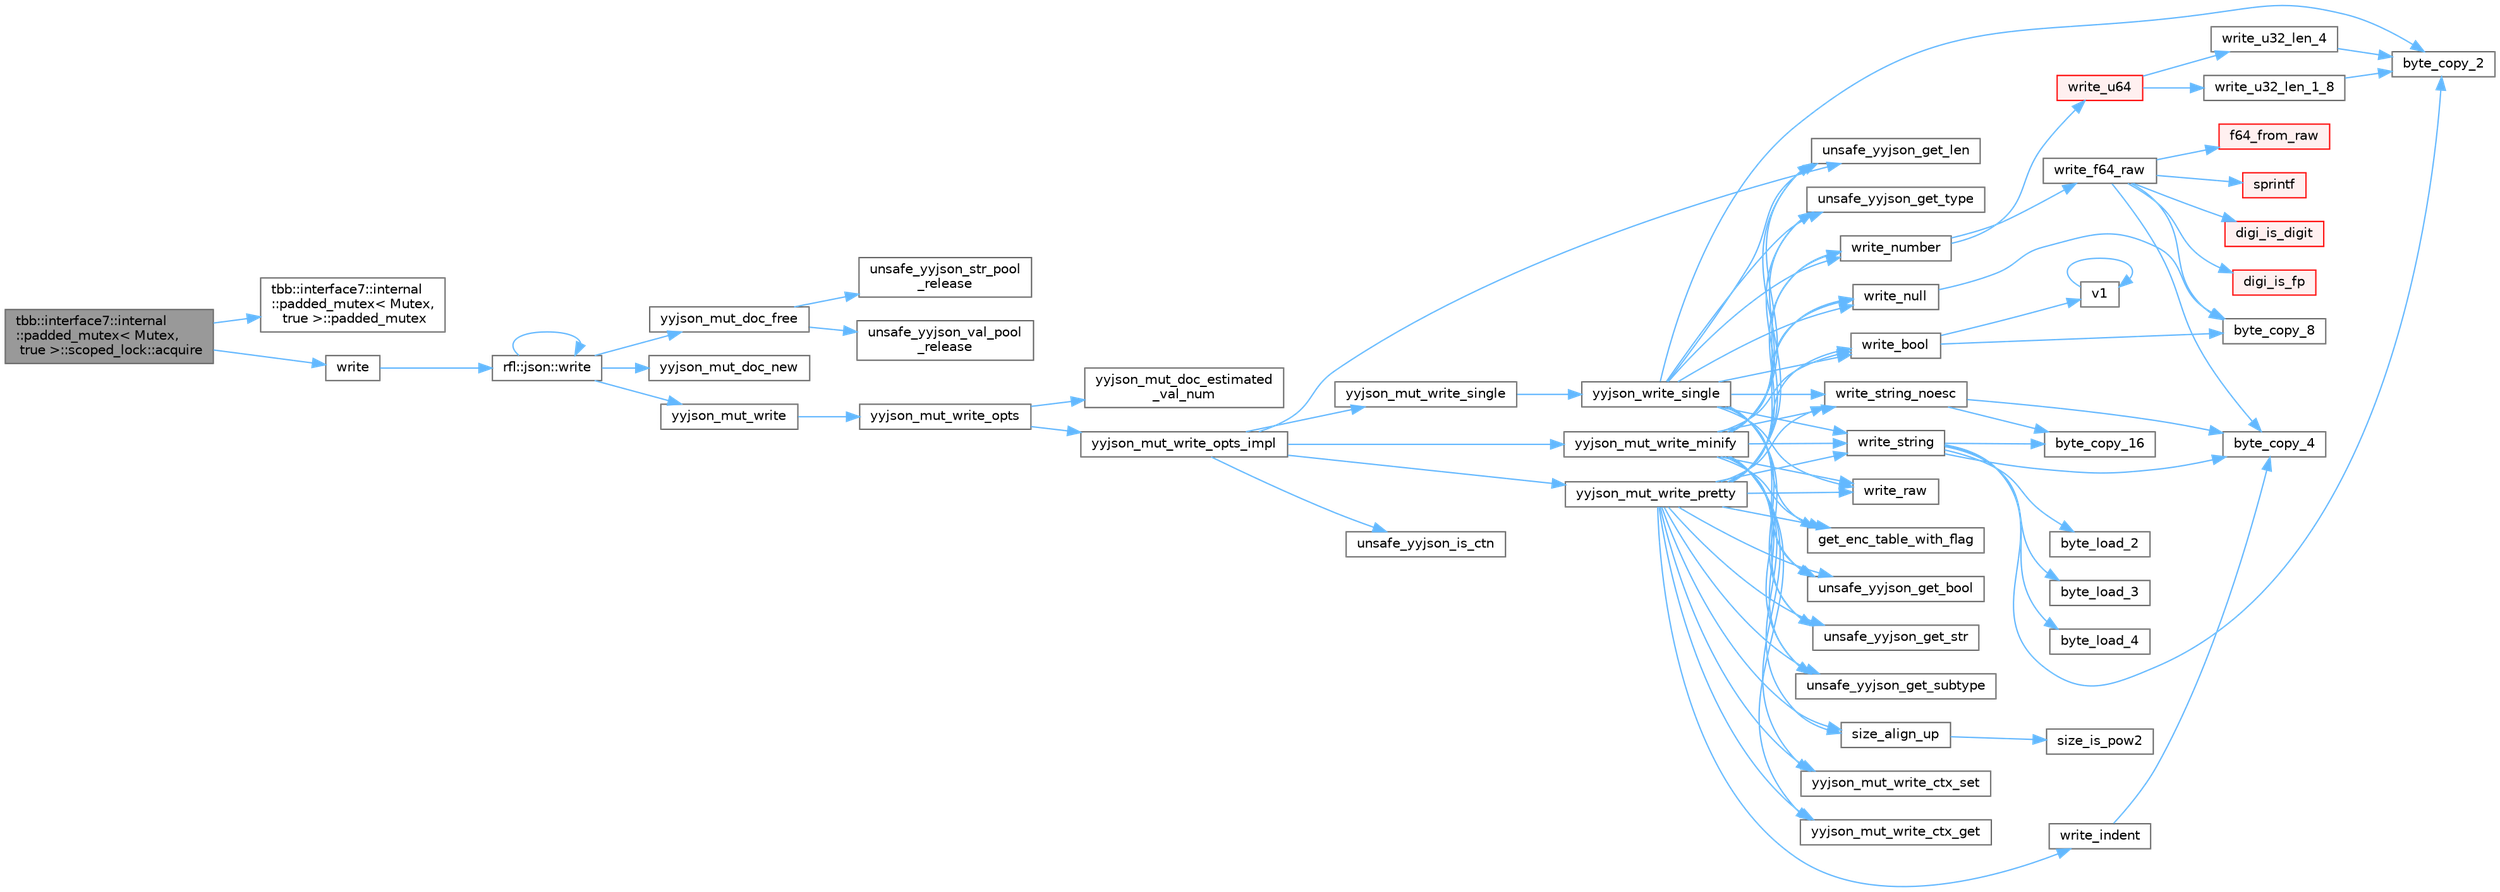 digraph "tbb::interface7::internal::padded_mutex&lt; Mutex, true &gt;::scoped_lock::acquire"
{
 // LATEX_PDF_SIZE
  bgcolor="transparent";
  edge [fontname=Helvetica,fontsize=10,labelfontname=Helvetica,labelfontsize=10];
  node [fontname=Helvetica,fontsize=10,shape=box,height=0.2,width=0.4];
  rankdir="LR";
  Node1 [id="Node000001",label="tbb::interface7::internal\l::padded_mutex\< Mutex,\l true \>::scoped_lock::acquire",height=0.2,width=0.4,color="gray40", fillcolor="grey60", style="filled", fontcolor="black",tooltip=" "];
  Node1 -> Node2 [id="edge1_Node000001_Node000002",color="steelblue1",style="solid",tooltip=" "];
  Node2 [id="Node000002",label="tbb::interface7::internal\l::padded_mutex\< Mutex,\l true \>::padded_mutex",height=0.2,width=0.4,color="grey40", fillcolor="white", style="filled",URL="$classtbb_1_1interface7_1_1internal_1_1padded__mutex_3_01_mutex_00_01true_01_4.html#a70abbc79d262c8ecd1cbcc46284ca419",tooltip=" "];
  Node1 -> Node3 [id="edge2_Node000001_Node000003",color="steelblue1",style="solid",tooltip=" "];
  Node3 [id="Node000003",label="write",height=0.2,width=0.4,color="grey40", fillcolor="white", style="filled",URL="$json_2write__and__read_8hpp.html#a8d72d49ed34d37da786334a55f22b909",tooltip=" "];
  Node3 -> Node4 [id="edge3_Node000003_Node000004",color="steelblue1",style="solid",tooltip=" "];
  Node4 [id="Node000004",label="rfl::json::write",height=0.2,width=0.4,color="grey40", fillcolor="white", style="filled",URL="$namespacerfl_1_1json.html#af39a23539424555b8c970d12a58e547f",tooltip="Returns a JSON string."];
  Node4 -> Node4 [id="edge4_Node000004_Node000004",color="steelblue1",style="solid",tooltip=" "];
  Node4 -> Node5 [id="edge5_Node000004_Node000005",color="steelblue1",style="solid",tooltip=" "];
  Node5 [id="Node000005",label="yyjson_mut_doc_free",height=0.2,width=0.4,color="grey40", fillcolor="white", style="filled",URL="$yyjson_8c.html#a473b53dd223f25a117a6fe3b543bfdb1",tooltip=" "];
  Node5 -> Node6 [id="edge6_Node000005_Node000006",color="steelblue1",style="solid",tooltip=" "];
  Node6 [id="Node000006",label="unsafe_yyjson_str_pool\l_release",height=0.2,width=0.4,color="grey40", fillcolor="white", style="filled",URL="$yyjson_8c.html#a68827985804124f8d26d256b07877cf9",tooltip=" "];
  Node5 -> Node7 [id="edge7_Node000005_Node000007",color="steelblue1",style="solid",tooltip=" "];
  Node7 [id="Node000007",label="unsafe_yyjson_val_pool\l_release",height=0.2,width=0.4,color="grey40", fillcolor="white", style="filled",URL="$yyjson_8c.html#a423ab190d8ce947af71ff1a45ab76805",tooltip=" "];
  Node4 -> Node8 [id="edge8_Node000004_Node000008",color="steelblue1",style="solid",tooltip=" "];
  Node8 [id="Node000008",label="yyjson_mut_doc_new",height=0.2,width=0.4,color="grey40", fillcolor="white", style="filled",URL="$yyjson_8c.html#a94a8c1c5f4e47e11e268d7f4c0e4cb1a",tooltip=" "];
  Node4 -> Node9 [id="edge9_Node000004_Node000009",color="steelblue1",style="solid",tooltip=" "];
  Node9 [id="Node000009",label="yyjson_mut_write",height=0.2,width=0.4,color="grey40", fillcolor="white", style="filled",URL="$yyjson_8h.html#a881e2ee3f487385810829df8bc675f1f",tooltip=" "];
  Node9 -> Node10 [id="edge10_Node000009_Node000010",color="steelblue1",style="solid",tooltip=" "];
  Node10 [id="Node000010",label="yyjson_mut_write_opts",height=0.2,width=0.4,color="grey40", fillcolor="white", style="filled",URL="$yyjson_8c.html#a43932e149602ddfcd9257648ea36e553",tooltip=" "];
  Node10 -> Node11 [id="edge11_Node000010_Node000011",color="steelblue1",style="solid",tooltip=" "];
  Node11 [id="Node000011",label="yyjson_mut_doc_estimated\l_val_num",height=0.2,width=0.4,color="grey40", fillcolor="white", style="filled",URL="$yyjson_8c.html#ac9cfbe501c1317baf92c53571c7333ee",tooltip=" "];
  Node10 -> Node12 [id="edge12_Node000010_Node000012",color="steelblue1",style="solid",tooltip=" "];
  Node12 [id="Node000012",label="yyjson_mut_write_opts_impl",height=0.2,width=0.4,color="grey40", fillcolor="white", style="filled",URL="$yyjson_8c.html#a9419498fed912dda63693d15ff91c74c",tooltip=" "];
  Node12 -> Node13 [id="edge13_Node000012_Node000013",color="steelblue1",style="solid",tooltip=" "];
  Node13 [id="Node000013",label="unsafe_yyjson_get_len",height=0.2,width=0.4,color="grey40", fillcolor="white", style="filled",URL="$yyjson_8h.html#a445bf8a7f9981e4797bf95db944ddf8f",tooltip=" "];
  Node12 -> Node14 [id="edge14_Node000012_Node000014",color="steelblue1",style="solid",tooltip=" "];
  Node14 [id="Node000014",label="unsafe_yyjson_is_ctn",height=0.2,width=0.4,color="grey40", fillcolor="white", style="filled",URL="$yyjson_8h.html#afe1e8995e63d29297d569c4a848bf5a2",tooltip=" "];
  Node12 -> Node15 [id="edge15_Node000012_Node000015",color="steelblue1",style="solid",tooltip=" "];
  Node15 [id="Node000015",label="yyjson_mut_write_minify",height=0.2,width=0.4,color="grey40", fillcolor="white", style="filled",URL="$yyjson_8c.html#a41b0f7caeaed5e6075fdbad6e37daa44",tooltip=" "];
  Node15 -> Node16 [id="edge16_Node000015_Node000016",color="steelblue1",style="solid",tooltip=" "];
  Node16 [id="Node000016",label="get_enc_table_with_flag",height=0.2,width=0.4,color="grey40", fillcolor="white", style="filled",URL="$yyjson_8c.html#a4b810e39a1c70f479ea48f4b6be239b0",tooltip=" "];
  Node15 -> Node17 [id="edge17_Node000015_Node000017",color="steelblue1",style="solid",tooltip=" "];
  Node17 [id="Node000017",label="size_align_up",height=0.2,width=0.4,color="grey40", fillcolor="white", style="filled",URL="$yyjson_8c.html#aee0ecba3f0e01a145a4bd084c40b53b6",tooltip=" "];
  Node17 -> Node18 [id="edge18_Node000017_Node000018",color="steelblue1",style="solid",tooltip=" "];
  Node18 [id="Node000018",label="size_is_pow2",height=0.2,width=0.4,color="grey40", fillcolor="white", style="filled",URL="$yyjson_8c.html#a9c435a75a5fc566d5382ba2646704a18",tooltip=" "];
  Node15 -> Node19 [id="edge19_Node000015_Node000019",color="steelblue1",style="solid",tooltip=" "];
  Node19 [id="Node000019",label="unsafe_yyjson_get_bool",height=0.2,width=0.4,color="grey40", fillcolor="white", style="filled",URL="$yyjson_8h.html#a3ef8c1e13a7f67eead2d945125769f90",tooltip=" "];
  Node15 -> Node13 [id="edge20_Node000015_Node000013",color="steelblue1",style="solid",tooltip=" "];
  Node15 -> Node20 [id="edge21_Node000015_Node000020",color="steelblue1",style="solid",tooltip=" "];
  Node20 [id="Node000020",label="unsafe_yyjson_get_str",height=0.2,width=0.4,color="grey40", fillcolor="white", style="filled",URL="$yyjson_8h.html#a879b3c14194afd5b60d663640998c020",tooltip=" "];
  Node15 -> Node21 [id="edge22_Node000015_Node000021",color="steelblue1",style="solid",tooltip=" "];
  Node21 [id="Node000021",label="unsafe_yyjson_get_subtype",height=0.2,width=0.4,color="grey40", fillcolor="white", style="filled",URL="$yyjson_8h.html#a735848e46f26bfe3dfb333c7f890205e",tooltip=" "];
  Node15 -> Node22 [id="edge23_Node000015_Node000022",color="steelblue1",style="solid",tooltip=" "];
  Node22 [id="Node000022",label="unsafe_yyjson_get_type",height=0.2,width=0.4,color="grey40", fillcolor="white", style="filled",URL="$yyjson_8h.html#a25aa2b2a33dccb9af7da4576b3cbe6ab",tooltip=" "];
  Node15 -> Node23 [id="edge24_Node000015_Node000023",color="steelblue1",style="solid",tooltip=" "];
  Node23 [id="Node000023",label="write_bool",height=0.2,width=0.4,color="grey40", fillcolor="white", style="filled",URL="$yyjson_8c.html#a8f48aafc5963521f3da75e2448f0d084",tooltip=" "];
  Node23 -> Node24 [id="edge25_Node000023_Node000024",color="steelblue1",style="solid",tooltip=" "];
  Node24 [id="Node000024",label="byte_copy_8",height=0.2,width=0.4,color="grey40", fillcolor="white", style="filled",URL="$yyjson_8c.html#a03dd49c937c12d9a85deaac184d25eb9",tooltip=" "];
  Node23 -> Node25 [id="edge26_Node000023_Node000025",color="steelblue1",style="solid",tooltip=" "];
  Node25 [id="Node000025",label="v1",height=0.2,width=0.4,color="grey40", fillcolor="white", style="filled",URL="$_tutorial___reshape_mat2_vec_8cpp.html#a10bd710692c91bc238f2e1da77730678",tooltip=" "];
  Node25 -> Node25 [id="edge27_Node000025_Node000025",color="steelblue1",style="solid",tooltip=" "];
  Node15 -> Node26 [id="edge28_Node000015_Node000026",color="steelblue1",style="solid",tooltip=" "];
  Node26 [id="Node000026",label="write_null",height=0.2,width=0.4,color="grey40", fillcolor="white", style="filled",URL="$yyjson_8c.html#a9ab2502373a7c2ad7decc10b76c47043",tooltip=" "];
  Node26 -> Node24 [id="edge29_Node000026_Node000024",color="steelblue1",style="solid",tooltip=" "];
  Node15 -> Node27 [id="edge30_Node000015_Node000027",color="steelblue1",style="solid",tooltip=" "];
  Node27 [id="Node000027",label="write_number",height=0.2,width=0.4,color="grey40", fillcolor="white", style="filled",URL="$yyjson_8c.html#a7a6eb98c82d060a1b4b1b25ae9169770",tooltip=" "];
  Node27 -> Node28 [id="edge31_Node000027_Node000028",color="steelblue1",style="solid",tooltip=" "];
  Node28 [id="Node000028",label="write_f64_raw",height=0.2,width=0.4,color="grey40", fillcolor="white", style="filled",URL="$yyjson_8c.html#a429024eddbd3335464adf309aef2db7f",tooltip=" "];
  Node28 -> Node29 [id="edge32_Node000028_Node000029",color="steelblue1",style="solid",tooltip=" "];
  Node29 [id="Node000029",label="byte_copy_4",height=0.2,width=0.4,color="grey40", fillcolor="white", style="filled",URL="$yyjson_8c.html#a98219967baeab34ab615b4ccda0df146",tooltip=" "];
  Node28 -> Node24 [id="edge33_Node000028_Node000024",color="steelblue1",style="solid",tooltip=" "];
  Node28 -> Node30 [id="edge34_Node000028_Node000030",color="steelblue1",style="solid",tooltip=" "];
  Node30 [id="Node000030",label="digi_is_digit",height=0.2,width=0.4,color="red", fillcolor="#FFF0F0", style="filled",URL="$yyjson_8c.html#ac16e36c200b16a17041aac1ed37276d7",tooltip=" "];
  Node28 -> Node32 [id="edge35_Node000028_Node000032",color="steelblue1",style="solid",tooltip=" "];
  Node32 [id="Node000032",label="digi_is_fp",height=0.2,width=0.4,color="red", fillcolor="#FFF0F0", style="filled",URL="$yyjson_8c.html#ac38bca46c8cbb1107ca4188d2eb4fcbe",tooltip=" "];
  Node28 -> Node33 [id="edge36_Node000028_Node000033",color="steelblue1",style="solid",tooltip=" "];
  Node33 [id="Node000033",label="f64_from_raw",height=0.2,width=0.4,color="red", fillcolor="#FFF0F0", style="filled",URL="$yyjson_8c.html#a7d61d2afe6fefb1935af9086d95ee8a8",tooltip=" "];
  Node28 -> Node35 [id="edge37_Node000028_Node000035",color="steelblue1",style="solid",tooltip=" "];
  Node35 [id="Node000035",label="sprintf",height=0.2,width=0.4,color="red", fillcolor="#FFF0F0", style="filled",URL="$printf_8h.html#aa7d2e7e454d3fe606a71504a119dc894",tooltip=" "];
  Node27 -> Node65 [id="edge38_Node000027_Node000065",color="steelblue1",style="solid",tooltip=" "];
  Node65 [id="Node000065",label="write_u64",height=0.2,width=0.4,color="red", fillcolor="#FFF0F0", style="filled",URL="$yyjson_8c.html#aa2f06c8a20b378eb29cfe95d0af5c95e",tooltip=" "];
  Node65 -> Node66 [id="edge39_Node000065_Node000066",color="steelblue1",style="solid",tooltip=" "];
  Node66 [id="Node000066",label="write_u32_len_1_8",height=0.2,width=0.4,color="grey40", fillcolor="white", style="filled",URL="$yyjson_8c.html#a5a7d8b8a37067ca47adb0b419814ef9a",tooltip=" "];
  Node66 -> Node67 [id="edge40_Node000066_Node000067",color="steelblue1",style="solid",tooltip=" "];
  Node67 [id="Node000067",label="byte_copy_2",height=0.2,width=0.4,color="grey40", fillcolor="white", style="filled",URL="$yyjson_8c.html#ac6a11726824f52b6413a67488f5a3152",tooltip=" "];
  Node65 -> Node68 [id="edge41_Node000065_Node000068",color="steelblue1",style="solid",tooltip=" "];
  Node68 [id="Node000068",label="write_u32_len_4",height=0.2,width=0.4,color="grey40", fillcolor="white", style="filled",URL="$yyjson_8c.html#ae5ef2b18cbf8ab8c261b23aab6d3bea3",tooltip=" "];
  Node68 -> Node67 [id="edge42_Node000068_Node000067",color="steelblue1",style="solid",tooltip=" "];
  Node15 -> Node71 [id="edge43_Node000015_Node000071",color="steelblue1",style="solid",tooltip=" "];
  Node71 [id="Node000071",label="write_raw",height=0.2,width=0.4,color="grey40", fillcolor="white", style="filled",URL="$yyjson_8c.html#a595a43099038f73ab0af2b4209b1f0fd",tooltip=" "];
  Node15 -> Node72 [id="edge44_Node000015_Node000072",color="steelblue1",style="solid",tooltip=" "];
  Node72 [id="Node000072",label="write_string",height=0.2,width=0.4,color="grey40", fillcolor="white", style="filled",URL="$yyjson_8c.html#a1aadf662e6fc22a6419db27146e38472",tooltip=" "];
  Node72 -> Node73 [id="edge45_Node000072_Node000073",color="steelblue1",style="solid",tooltip=" "];
  Node73 [id="Node000073",label="byte_copy_16",height=0.2,width=0.4,color="grey40", fillcolor="white", style="filled",URL="$yyjson_8c.html#a1720d43cc1ae5984a4e5751dbe7301a0",tooltip=" "];
  Node72 -> Node67 [id="edge46_Node000072_Node000067",color="steelblue1",style="solid",tooltip=" "];
  Node72 -> Node29 [id="edge47_Node000072_Node000029",color="steelblue1",style="solid",tooltip=" "];
  Node72 -> Node74 [id="edge48_Node000072_Node000074",color="steelblue1",style="solid",tooltip=" "];
  Node74 [id="Node000074",label="byte_load_2",height=0.2,width=0.4,color="grey40", fillcolor="white", style="filled",URL="$yyjson_8c.html#abd106e94ebb52b1b9c0e79e2246f24bd",tooltip=" "];
  Node72 -> Node75 [id="edge49_Node000072_Node000075",color="steelblue1",style="solid",tooltip=" "];
  Node75 [id="Node000075",label="byte_load_3",height=0.2,width=0.4,color="grey40", fillcolor="white", style="filled",URL="$yyjson_8c.html#a31005a45113248534b4ae663dc0a85f3",tooltip=" "];
  Node72 -> Node76 [id="edge50_Node000072_Node000076",color="steelblue1",style="solid",tooltip=" "];
  Node76 [id="Node000076",label="byte_load_4",height=0.2,width=0.4,color="grey40", fillcolor="white", style="filled",URL="$yyjson_8c.html#a87c460a03bebacd0dcdad97440488c2b",tooltip=" "];
  Node15 -> Node77 [id="edge51_Node000015_Node000077",color="steelblue1",style="solid",tooltip=" "];
  Node77 [id="Node000077",label="write_string_noesc",height=0.2,width=0.4,color="grey40", fillcolor="white", style="filled",URL="$yyjson_8c.html#ab1d27351bed7d1f6f632f75dcf9846de",tooltip=" "];
  Node77 -> Node73 [id="edge52_Node000077_Node000073",color="steelblue1",style="solid",tooltip=" "];
  Node77 -> Node29 [id="edge53_Node000077_Node000029",color="steelblue1",style="solid",tooltip=" "];
  Node15 -> Node78 [id="edge54_Node000015_Node000078",color="steelblue1",style="solid",tooltip=" "];
  Node78 [id="Node000078",label="yyjson_mut_write_ctx_get",height=0.2,width=0.4,color="grey40", fillcolor="white", style="filled",URL="$yyjson_8c.html#a7330d6789bda008b50a3a964e17629c4",tooltip=" "];
  Node15 -> Node79 [id="edge55_Node000015_Node000079",color="steelblue1",style="solid",tooltip=" "];
  Node79 [id="Node000079",label="yyjson_mut_write_ctx_set",height=0.2,width=0.4,color="grey40", fillcolor="white", style="filled",URL="$yyjson_8c.html#ad170c12cec69275d5f79d760bd3b1a0a",tooltip=" "];
  Node12 -> Node80 [id="edge56_Node000012_Node000080",color="steelblue1",style="solid",tooltip=" "];
  Node80 [id="Node000080",label="yyjson_mut_write_pretty",height=0.2,width=0.4,color="grey40", fillcolor="white", style="filled",URL="$yyjson_8c.html#a5bd41dfbb867b6521e1f7571f3615b0f",tooltip=" "];
  Node80 -> Node16 [id="edge57_Node000080_Node000016",color="steelblue1",style="solid",tooltip=" "];
  Node80 -> Node17 [id="edge58_Node000080_Node000017",color="steelblue1",style="solid",tooltip=" "];
  Node80 -> Node19 [id="edge59_Node000080_Node000019",color="steelblue1",style="solid",tooltip=" "];
  Node80 -> Node13 [id="edge60_Node000080_Node000013",color="steelblue1",style="solid",tooltip=" "];
  Node80 -> Node20 [id="edge61_Node000080_Node000020",color="steelblue1",style="solid",tooltip=" "];
  Node80 -> Node21 [id="edge62_Node000080_Node000021",color="steelblue1",style="solid",tooltip=" "];
  Node80 -> Node22 [id="edge63_Node000080_Node000022",color="steelblue1",style="solid",tooltip=" "];
  Node80 -> Node23 [id="edge64_Node000080_Node000023",color="steelblue1",style="solid",tooltip=" "];
  Node80 -> Node81 [id="edge65_Node000080_Node000081",color="steelblue1",style="solid",tooltip=" "];
  Node81 [id="Node000081",label="write_indent",height=0.2,width=0.4,color="grey40", fillcolor="white", style="filled",URL="$yyjson_8c.html#ac6e21689f9ccf3981672a321d7d02e47",tooltip=" "];
  Node81 -> Node29 [id="edge66_Node000081_Node000029",color="steelblue1",style="solid",tooltip=" "];
  Node80 -> Node26 [id="edge67_Node000080_Node000026",color="steelblue1",style="solid",tooltip=" "];
  Node80 -> Node27 [id="edge68_Node000080_Node000027",color="steelblue1",style="solid",tooltip=" "];
  Node80 -> Node71 [id="edge69_Node000080_Node000071",color="steelblue1",style="solid",tooltip=" "];
  Node80 -> Node72 [id="edge70_Node000080_Node000072",color="steelblue1",style="solid",tooltip=" "];
  Node80 -> Node77 [id="edge71_Node000080_Node000077",color="steelblue1",style="solid",tooltip=" "];
  Node80 -> Node78 [id="edge72_Node000080_Node000078",color="steelblue1",style="solid",tooltip=" "];
  Node80 -> Node79 [id="edge73_Node000080_Node000079",color="steelblue1",style="solid",tooltip=" "];
  Node12 -> Node82 [id="edge74_Node000012_Node000082",color="steelblue1",style="solid",tooltip=" "];
  Node82 [id="Node000082",label="yyjson_mut_write_single",height=0.2,width=0.4,color="grey40", fillcolor="white", style="filled",URL="$yyjson_8c.html#a6453eece4aede41c7d909075ad2980e0",tooltip=" "];
  Node82 -> Node83 [id="edge75_Node000082_Node000083",color="steelblue1",style="solid",tooltip=" "];
  Node83 [id="Node000083",label="yyjson_write_single",height=0.2,width=0.4,color="grey40", fillcolor="white", style="filled",URL="$yyjson_8c.html#a083e9d39ef4daa8ddc5c6474ccf5e468",tooltip=" "];
  Node83 -> Node67 [id="edge76_Node000083_Node000067",color="steelblue1",style="solid",tooltip=" "];
  Node83 -> Node16 [id="edge77_Node000083_Node000016",color="steelblue1",style="solid",tooltip=" "];
  Node83 -> Node19 [id="edge78_Node000083_Node000019",color="steelblue1",style="solid",tooltip=" "];
  Node83 -> Node13 [id="edge79_Node000083_Node000013",color="steelblue1",style="solid",tooltip=" "];
  Node83 -> Node20 [id="edge80_Node000083_Node000020",color="steelblue1",style="solid",tooltip=" "];
  Node83 -> Node21 [id="edge81_Node000083_Node000021",color="steelblue1",style="solid",tooltip=" "];
  Node83 -> Node22 [id="edge82_Node000083_Node000022",color="steelblue1",style="solid",tooltip=" "];
  Node83 -> Node23 [id="edge83_Node000083_Node000023",color="steelblue1",style="solid",tooltip=" "];
  Node83 -> Node26 [id="edge84_Node000083_Node000026",color="steelblue1",style="solid",tooltip=" "];
  Node83 -> Node27 [id="edge85_Node000083_Node000027",color="steelblue1",style="solid",tooltip=" "];
  Node83 -> Node71 [id="edge86_Node000083_Node000071",color="steelblue1",style="solid",tooltip=" "];
  Node83 -> Node72 [id="edge87_Node000083_Node000072",color="steelblue1",style="solid",tooltip=" "];
  Node83 -> Node77 [id="edge88_Node000083_Node000077",color="steelblue1",style="solid",tooltip=" "];
}

